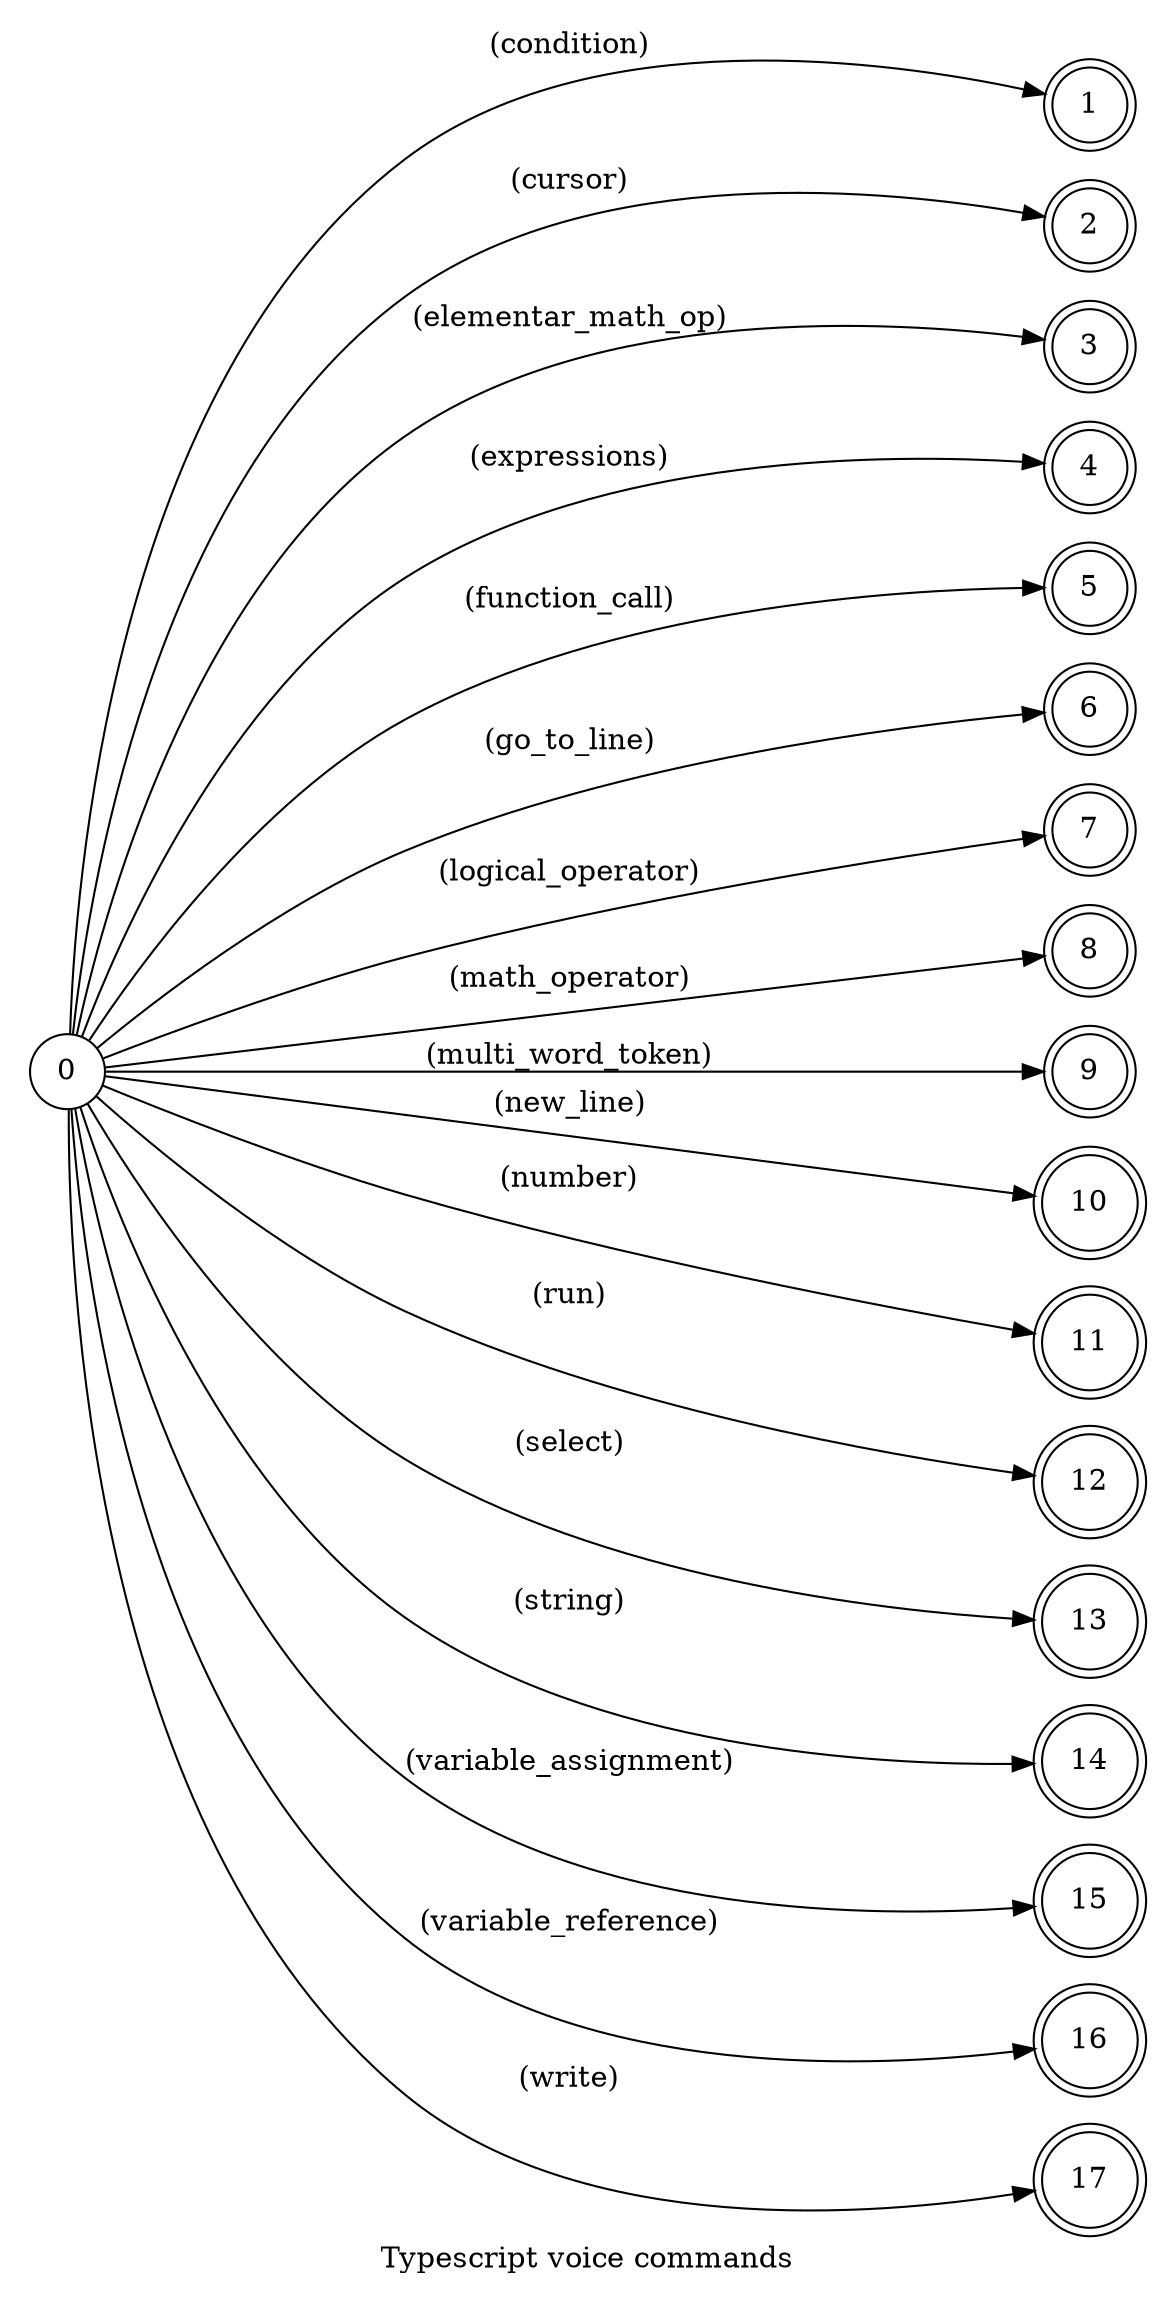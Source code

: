 digraph TypeScript {
    id="typescript";
    label="Typescript voice commands";
    lang="en-US";
    langName="English";
    pad="0.2";
    rankdir=LR;
    nodesep="0.2";
    ranksep="4";
    node[shape=circle]; 0;
    node[shape=doublecircle];

    // START GENERATED
    0 -> 1 [label="(condition)"];
    0 -> 2 [label="(cursor)"];
    0 -> 3 [label="(elementar_math_op)"];
    0 -> 4 [label="(expressions)"];
    0 -> 5 [label="(function_call)"];
    0 -> 6 [label="(go_to_line)"];
    0 -> 7 [label="(logical_operator)"];
    0 -> 8 [label="(math_operator)"];
    0 -> 9 [label="(multi_word_token)"];
    0 -> 10 [label="(new_line)"];
    0 -> 11 [label="(number)"];
    0 -> 12 [label="(run)"];
    0 -> 13 [label="(select)"];
    0 -> 14 [label="(string)"];
    0 -> 15 [label="(variable_assignment)"];
    0 -> 16 [label="(variable_reference)"];
    0 -> 17 [label="(write)"];
    // END GENERATED

    title="Typescript voice commands";
    desc="Collection of voice commands of the typescript language";
}